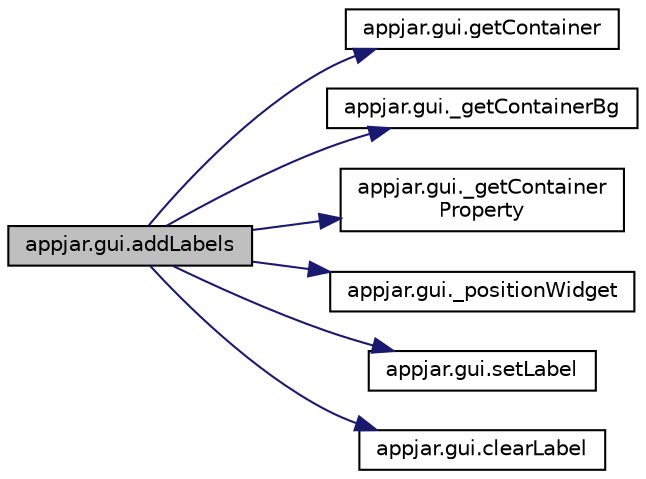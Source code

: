 digraph "appjar.gui.addLabels"
{
  edge [fontname="Helvetica",fontsize="10",labelfontname="Helvetica",labelfontsize="10"];
  node [fontname="Helvetica",fontsize="10",shape=record];
  rankdir="LR";
  Node486 [label="appjar.gui.addLabels",height=0.2,width=0.4,color="black", fillcolor="grey75", style="filled", fontcolor="black"];
  Node486 -> Node487 [color="midnightblue",fontsize="10",style="solid",fontname="Helvetica"];
  Node487 [label="appjar.gui.getContainer",height=0.2,width=0.4,color="black", fillcolor="white", style="filled",URL="$classappjar_1_1gui.html#a2e8ea27bae5f6758257be218c8279b56"];
  Node486 -> Node488 [color="midnightblue",fontsize="10",style="solid",fontname="Helvetica"];
  Node488 [label="appjar.gui._getContainerBg",height=0.2,width=0.4,color="black", fillcolor="white", style="filled",URL="$classappjar_1_1gui.html#a120b8d0d6e0b536ac8735df1ffefd37a"];
  Node486 -> Node489 [color="midnightblue",fontsize="10",style="solid",fontname="Helvetica"];
  Node489 [label="appjar.gui._getContainer\lProperty",height=0.2,width=0.4,color="black", fillcolor="white", style="filled",URL="$classappjar_1_1gui.html#aa5d65e2282cfbe0a4b963b369e7d4e51"];
  Node486 -> Node490 [color="midnightblue",fontsize="10",style="solid",fontname="Helvetica"];
  Node490 [label="appjar.gui._positionWidget",height=0.2,width=0.4,color="black", fillcolor="white", style="filled",URL="$classappjar_1_1gui.html#a073b1298767aeb92dd77b77cb6000e8c"];
  Node486 -> Node491 [color="midnightblue",fontsize="10",style="solid",fontname="Helvetica"];
  Node491 [label="appjar.gui.setLabel",height=0.2,width=0.4,color="black", fillcolor="white", style="filled",URL="$classappjar_1_1gui.html#ab68acc8b806299dddee959e9a6f85a77"];
  Node486 -> Node492 [color="midnightblue",fontsize="10",style="solid",fontname="Helvetica"];
  Node492 [label="appjar.gui.clearLabel",height=0.2,width=0.4,color="black", fillcolor="white", style="filled",URL="$classappjar_1_1gui.html#a6c32d0c0a4f92d8291a7d6c29c072033"];
}
